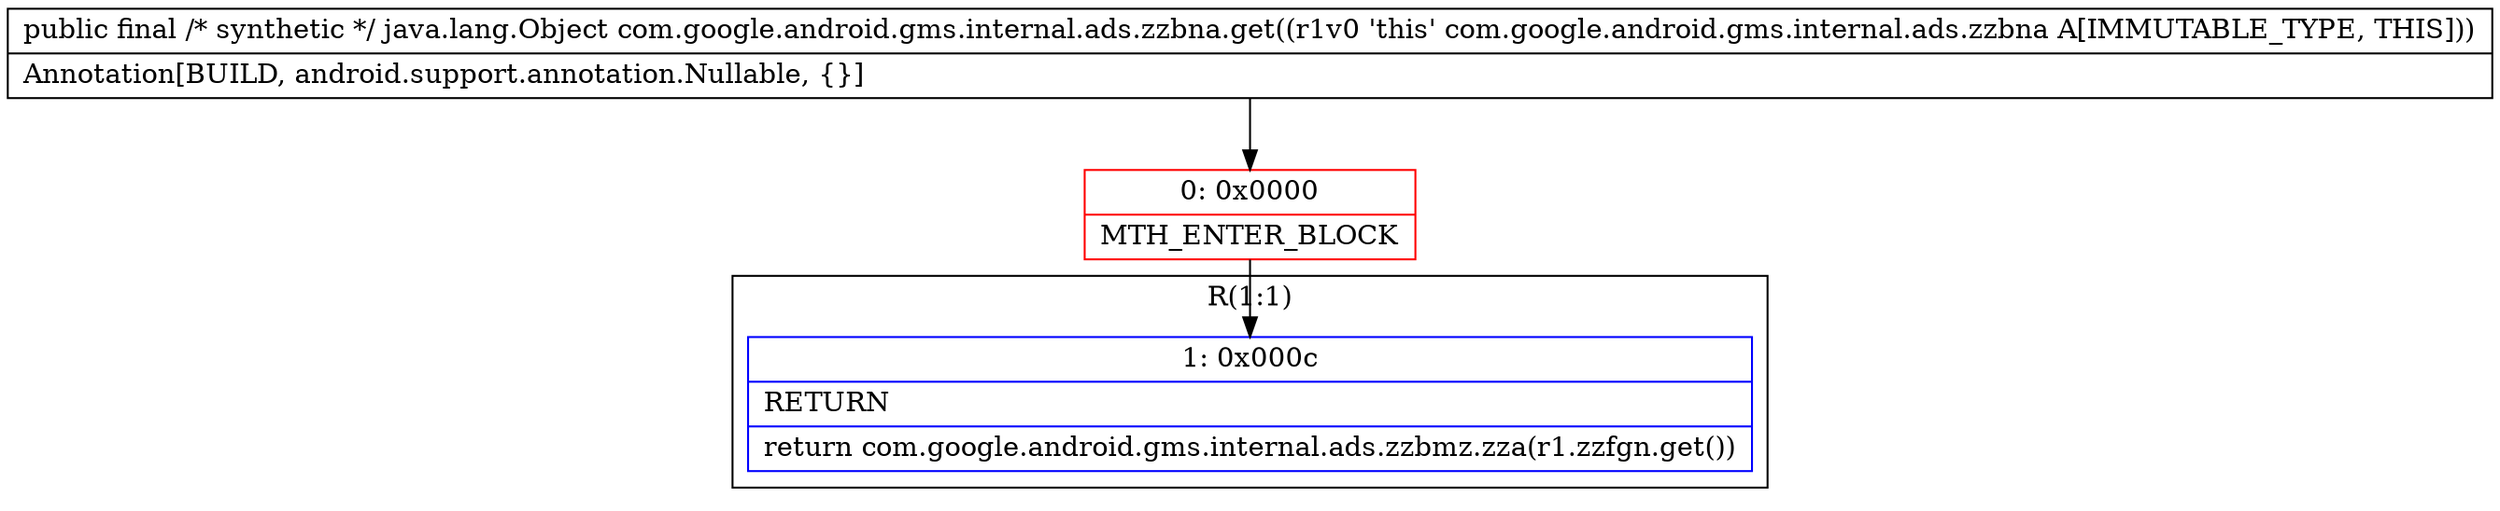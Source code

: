 digraph "CFG forcom.google.android.gms.internal.ads.zzbna.get()Ljava\/lang\/Object;" {
subgraph cluster_Region_833976874 {
label = "R(1:1)";
node [shape=record,color=blue];
Node_1 [shape=record,label="{1\:\ 0x000c|RETURN\l|return com.google.android.gms.internal.ads.zzbmz.zza(r1.zzfgn.get())\l}"];
}
Node_0 [shape=record,color=red,label="{0\:\ 0x0000|MTH_ENTER_BLOCK\l}"];
MethodNode[shape=record,label="{public final \/* synthetic *\/ java.lang.Object com.google.android.gms.internal.ads.zzbna.get((r1v0 'this' com.google.android.gms.internal.ads.zzbna A[IMMUTABLE_TYPE, THIS]))  | Annotation[BUILD, android.support.annotation.Nullable, \{\}]\l}"];
MethodNode -> Node_0;
Node_0 -> Node_1;
}

